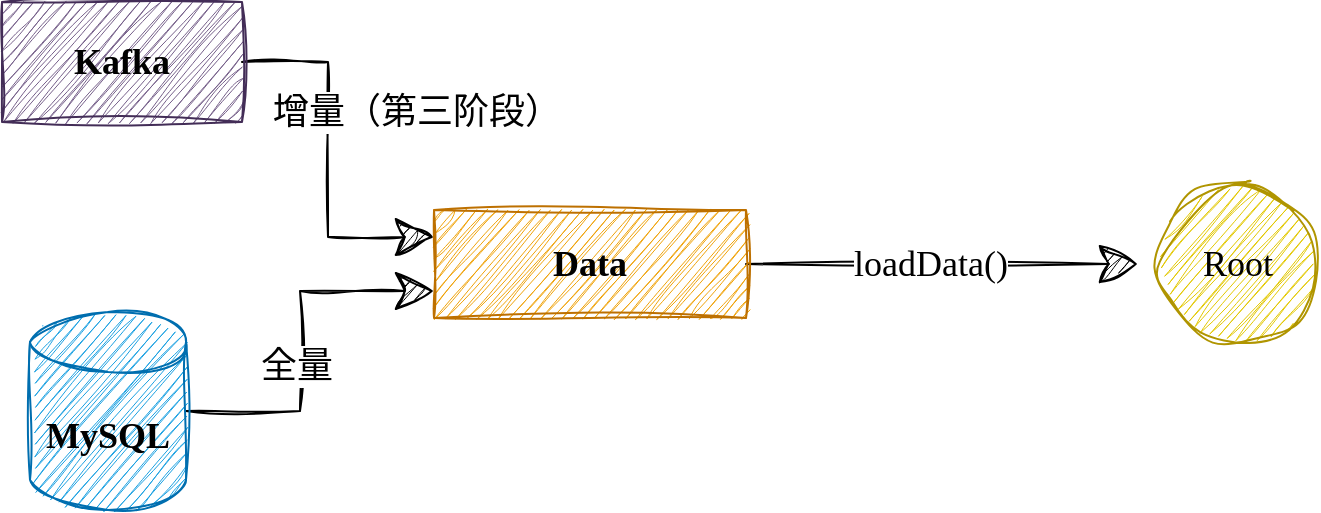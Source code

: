 <mxfile version="21.6.2" type="github">
  <diagram name="第 1 页" id="RwdDkMVxCmkXGutyeQiV">
    <mxGraphModel dx="1314" dy="866" grid="0" gridSize="10" guides="1" tooltips="1" connect="1" arrows="1" fold="1" page="1" pageScale="1" pageWidth="1169" pageHeight="827" math="0" shadow="0">
      <root>
        <mxCell id="0" />
        <mxCell id="1" parent="0" />
        <mxCell id="y90TR_eES9gFVXuPP8y6-5" style="edgeStyle=orthogonalEdgeStyle;rounded=0;orthogonalLoop=1;jettySize=auto;html=1;entryX=0;entryY=0.75;entryDx=0;entryDy=0;sketch=1;curveFitting=1;jiggle=2;targetPerimeterSpacing=10;endSize=17;" edge="1" parent="1" source="y90TR_eES9gFVXuPP8y6-1" target="y90TR_eES9gFVXuPP8y6-3">
          <mxGeometry relative="1" as="geometry" />
        </mxCell>
        <mxCell id="y90TR_eES9gFVXuPP8y6-7" value="&lt;font face=&quot;Comic Sans MS&quot; style=&quot;font-size: 18px;&quot;&gt;全量&lt;/font&gt;" style="edgeLabel;html=1;align=center;verticalAlign=middle;resizable=0;points=[];" vertex="1" connectable="0" parent="y90TR_eES9gFVXuPP8y6-5">
          <mxGeometry x="-0.135" y="2" relative="1" as="geometry">
            <mxPoint as="offset" />
          </mxGeometry>
        </mxCell>
        <mxCell id="y90TR_eES9gFVXuPP8y6-1" value="&lt;h4&gt;&lt;font face=&quot;Comic Sans MS&quot; style=&quot;font-size: 18px;&quot; color=&quot;#000000&quot;&gt;MySQL&lt;/font&gt;&lt;/h4&gt;" style="shape=cylinder3;whiteSpace=wrap;html=1;boundedLbl=1;backgroundOutline=1;size=15;sketch=1;curveFitting=1;jiggle=2;shadow=0;fillColor=#1ba1e2;strokeColor=#006EAF;fontColor=#ffffff;" vertex="1" parent="1">
          <mxGeometry x="190" y="373" width="78" height="99" as="geometry" />
        </mxCell>
        <mxCell id="y90TR_eES9gFVXuPP8y6-4" style="edgeStyle=orthogonalEdgeStyle;rounded=0;orthogonalLoop=1;jettySize=auto;html=1;exitX=1;exitY=0.5;exitDx=0;exitDy=0;entryX=0;entryY=0.25;entryDx=0;entryDy=0;sketch=1;curveFitting=1;jiggle=2;targetPerimeterSpacing=10;endSize=17;" edge="1" parent="1" source="y90TR_eES9gFVXuPP8y6-2" target="y90TR_eES9gFVXuPP8y6-3">
          <mxGeometry relative="1" as="geometry" />
        </mxCell>
        <mxCell id="y90TR_eES9gFVXuPP8y6-6" value="&lt;font style=&quot;font-size: 18px;&quot;&gt;增量（第三阶段）&lt;/font&gt;" style="edgeLabel;html=1;align=center;verticalAlign=middle;resizable=0;points=[];" vertex="1" connectable="0" parent="y90TR_eES9gFVXuPP8y6-4">
          <mxGeometry x="-0.295" y="-2" relative="1" as="geometry">
            <mxPoint x="46" y="3" as="offset" />
          </mxGeometry>
        </mxCell>
        <mxCell id="y90TR_eES9gFVXuPP8y6-2" value="&lt;h4 style=&quot;border-color: var(--border-color);&quot;&gt;&lt;font style=&quot;border-color: var(--border-color); font-size: 18px;&quot; face=&quot;Comic Sans MS&quot; color=&quot;#000000&quot;&gt;Kafka&lt;/font&gt;&lt;/h4&gt;" style="rounded=0;whiteSpace=wrap;html=1;sketch=1;curveFitting=1;jiggle=2;glass=0;shadow=0;fillColor=#76608a;fontColor=#ffffff;strokeColor=#432D57;" vertex="1" parent="1">
          <mxGeometry x="176" y="218" width="120" height="60" as="geometry" />
        </mxCell>
        <mxCell id="y90TR_eES9gFVXuPP8y6-9" value="" style="edgeStyle=orthogonalEdgeStyle;rounded=0;orthogonalLoop=1;jettySize=auto;html=1;targetPerimeterSpacing=10;endSize=17;sketch=1;curveFitting=1;jiggle=2;" edge="1" parent="1" source="y90TR_eES9gFVXuPP8y6-3" target="y90TR_eES9gFVXuPP8y6-8">
          <mxGeometry relative="1" as="geometry" />
        </mxCell>
        <mxCell id="y90TR_eES9gFVXuPP8y6-10" value="&lt;font style=&quot;font-size: 18px;&quot; face=&quot;Comic Sans MS&quot;&gt;loadData()&lt;/font&gt;" style="edgeLabel;html=1;align=center;verticalAlign=middle;resizable=0;points=[];" vertex="1" connectable="0" parent="y90TR_eES9gFVXuPP8y6-9">
          <mxGeometry x="-0.344" y="1" relative="1" as="geometry">
            <mxPoint x="27" y="1" as="offset" />
          </mxGeometry>
        </mxCell>
        <mxCell id="y90TR_eES9gFVXuPP8y6-3" value="&lt;h4 style=&quot;border-color: var(--border-color);&quot;&gt;&lt;font style=&quot;border-color: var(--border-color); font-size: 18px;&quot; face=&quot;Comic Sans MS&quot; color=&quot;#000000&quot;&gt;Data&lt;/font&gt;&lt;/h4&gt;" style="rounded=0;whiteSpace=wrap;html=1;sketch=1;curveFitting=1;jiggle=2;glass=0;shadow=0;fillColor=#f0a30a;strokeColor=#BD7000;fontColor=#000000;" vertex="1" parent="1">
          <mxGeometry x="392" y="322" width="156" height="54" as="geometry" />
        </mxCell>
        <mxCell id="y90TR_eES9gFVXuPP8y6-8" value="&lt;font face=&quot;Comic Sans MS&quot;&gt;&lt;span style=&quot;font-size: 18px;&quot;&gt;Root&lt;/span&gt;&lt;/font&gt;" style="ellipse;whiteSpace=wrap;html=1;fillColor=#e3c800;strokeColor=#B09500;fontColor=#000000;rounded=0;sketch=1;curveFitting=1;jiggle=2;glass=0;shadow=0;" vertex="1" parent="1">
          <mxGeometry x="754" y="309" width="80" height="80" as="geometry" />
        </mxCell>
      </root>
    </mxGraphModel>
  </diagram>
</mxfile>
